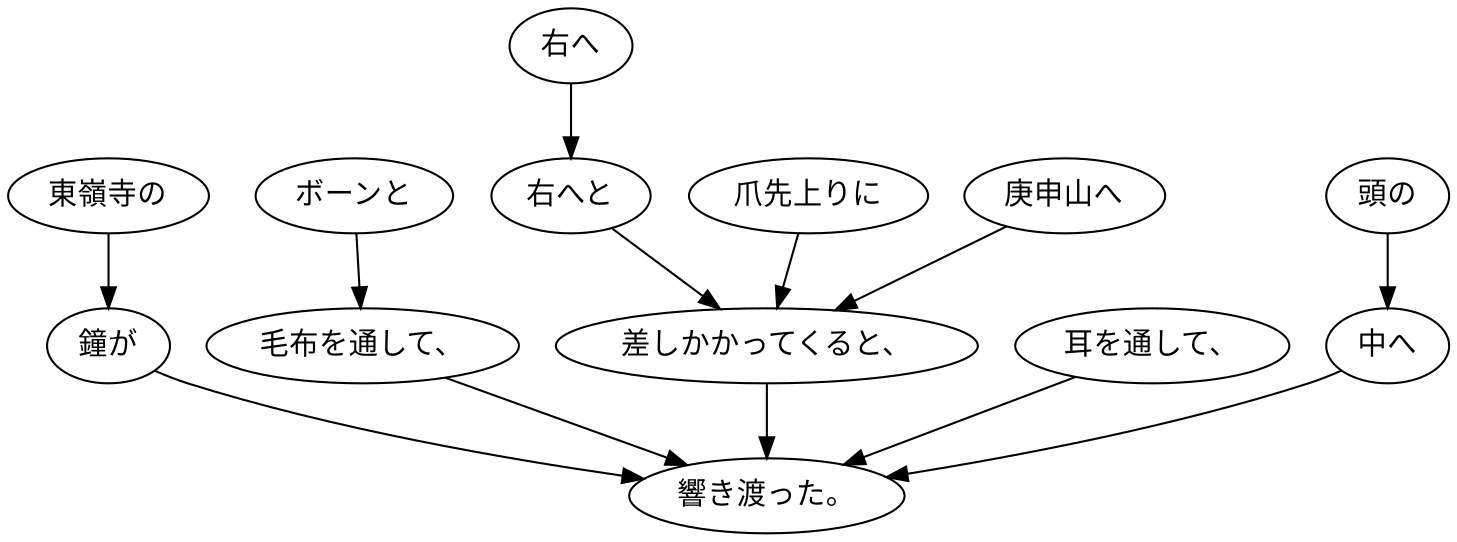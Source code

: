 digraph graph8334 {
	node0 [label="右へ"];
	node1 [label="右へと"];
	node2 [label="爪先上りに"];
	node3 [label="庚申山へ"];
	node4 [label="差しかかってくると、"];
	node5 [label="東嶺寺の"];
	node6 [label="鐘が"];
	node7 [label="ボーンと"];
	node8 [label="毛布を通して、"];
	node9 [label="耳を通して、"];
	node10 [label="頭の"];
	node11 [label="中へ"];
	node12 [label="響き渡った。"];
	node0 -> node1;
	node1 -> node4;
	node2 -> node4;
	node3 -> node4;
	node4 -> node12;
	node5 -> node6;
	node6 -> node12;
	node7 -> node8;
	node8 -> node12;
	node9 -> node12;
	node10 -> node11;
	node11 -> node12;
}
